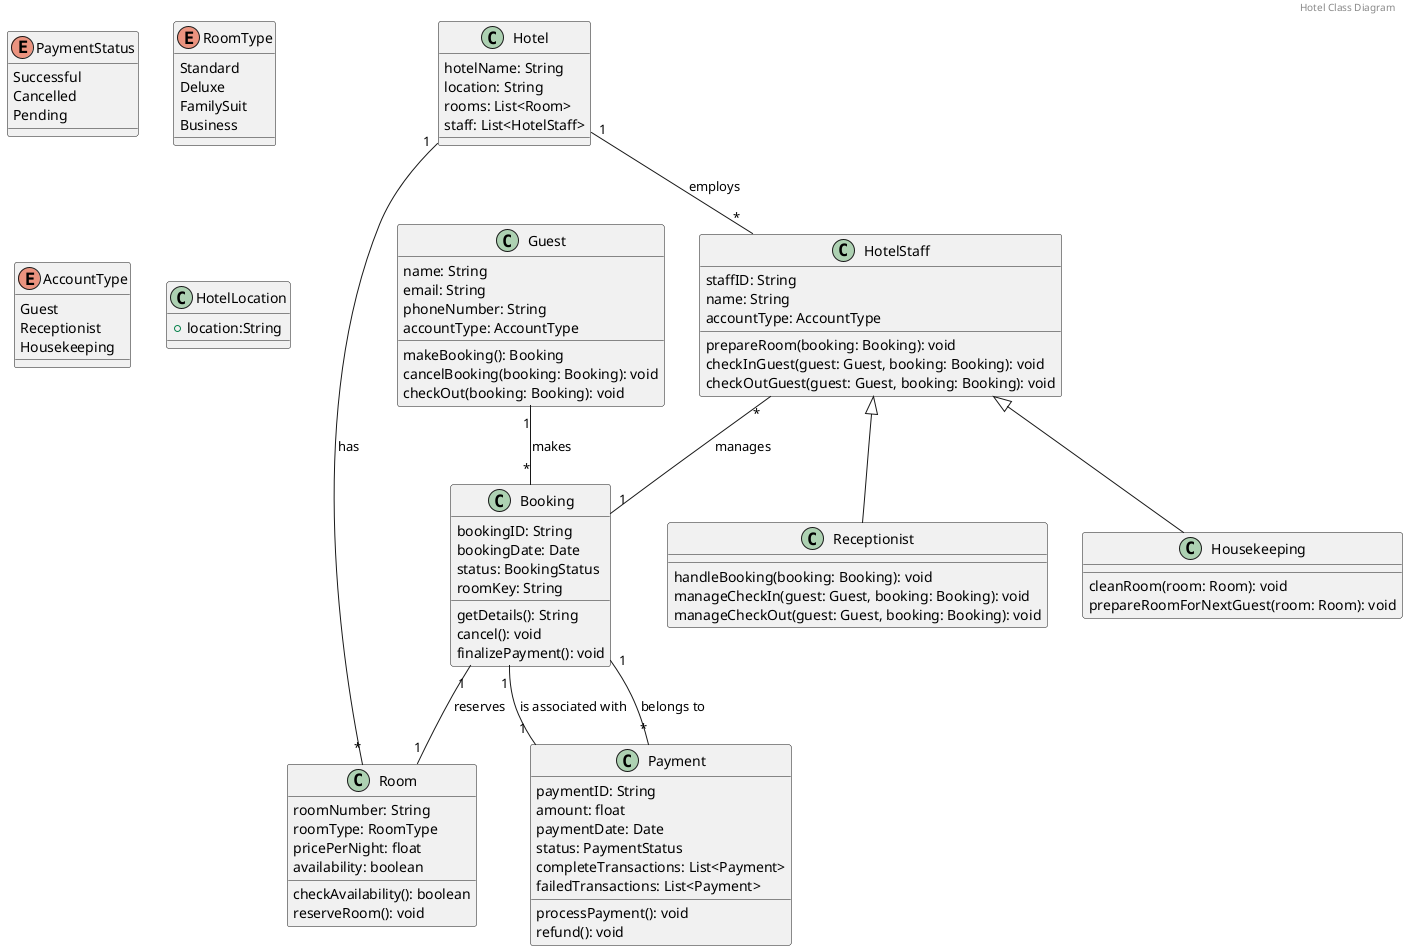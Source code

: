 @startuml

header Hotel Class Diagram

enum PaymentStatus {
    Successful
    Cancelled
    Pending
}

enum RoomType {
    Standard
    Deluxe
    FamilySuit
    Business
}

enum AccountType {
    Guest
    Receptionist
    Housekeeping
}

class HotelLocation
{
    +location:String
} 
class Hotel {
    hotelName: String
    location: String
    rooms: List<Room>
    staff: List<HotelStaff>
}

class Room {
    roomNumber: String
    roomType: RoomType
    pricePerNight: float
    availability: boolean
    checkAvailability(): boolean
    reserveRoom(): void
}


class Guest {
    name: String
    email: String
    phoneNumber: String
    accountType: AccountType
    makeBooking(): Booking
    cancelBooking(booking: Booking): void
    checkOut(booking: Booking): void
}

class Booking {
    bookingID: String
    bookingDate: Date
    status: BookingStatus
    roomKey: String
    getDetails(): String
    cancel(): void
    finalizePayment(): void
}


class Payment {
    paymentID: String
    amount: float
    paymentDate: Date
    status: PaymentStatus
    processPayment(): void
    refund(): void
    completeTransactions: List<Payment>
    failedTransactions: List<Payment>
}

class HotelStaff {
    staffID: String
    name: String
    accountType: AccountType
    prepareRoom(booking: Booking): void
    checkInGuest(guest: Guest, booking: Booking): void
    checkOutGuest(guest: Guest, booking: Booking): void
}

class Receptionist {
    handleBooking(booking: Booking): void
    manageCheckIn(guest: Guest, booking: Booking): void
    manageCheckOut(guest: Guest, booking: Booking): void
}

class Housekeeping {
    cleanRoom(room: Room): void
    prepareRoomForNextGuest(room: Room): void
}


Hotel "1" -- "*" Room: has
Hotel "1" -- "*" HotelStaff: employs
HotelStaff <|-- Receptionist
HotelStaff <|-- Housekeeping
Guest "1" -- "*" Booking: makes
Booking "1" -- "1" Room: reserves
Booking "1" -- "1" Payment: is associated with
HotelStaff "*" -- "1" Booking: manages
Payment "*" -- "1" Booking: belongs to
@enduml
